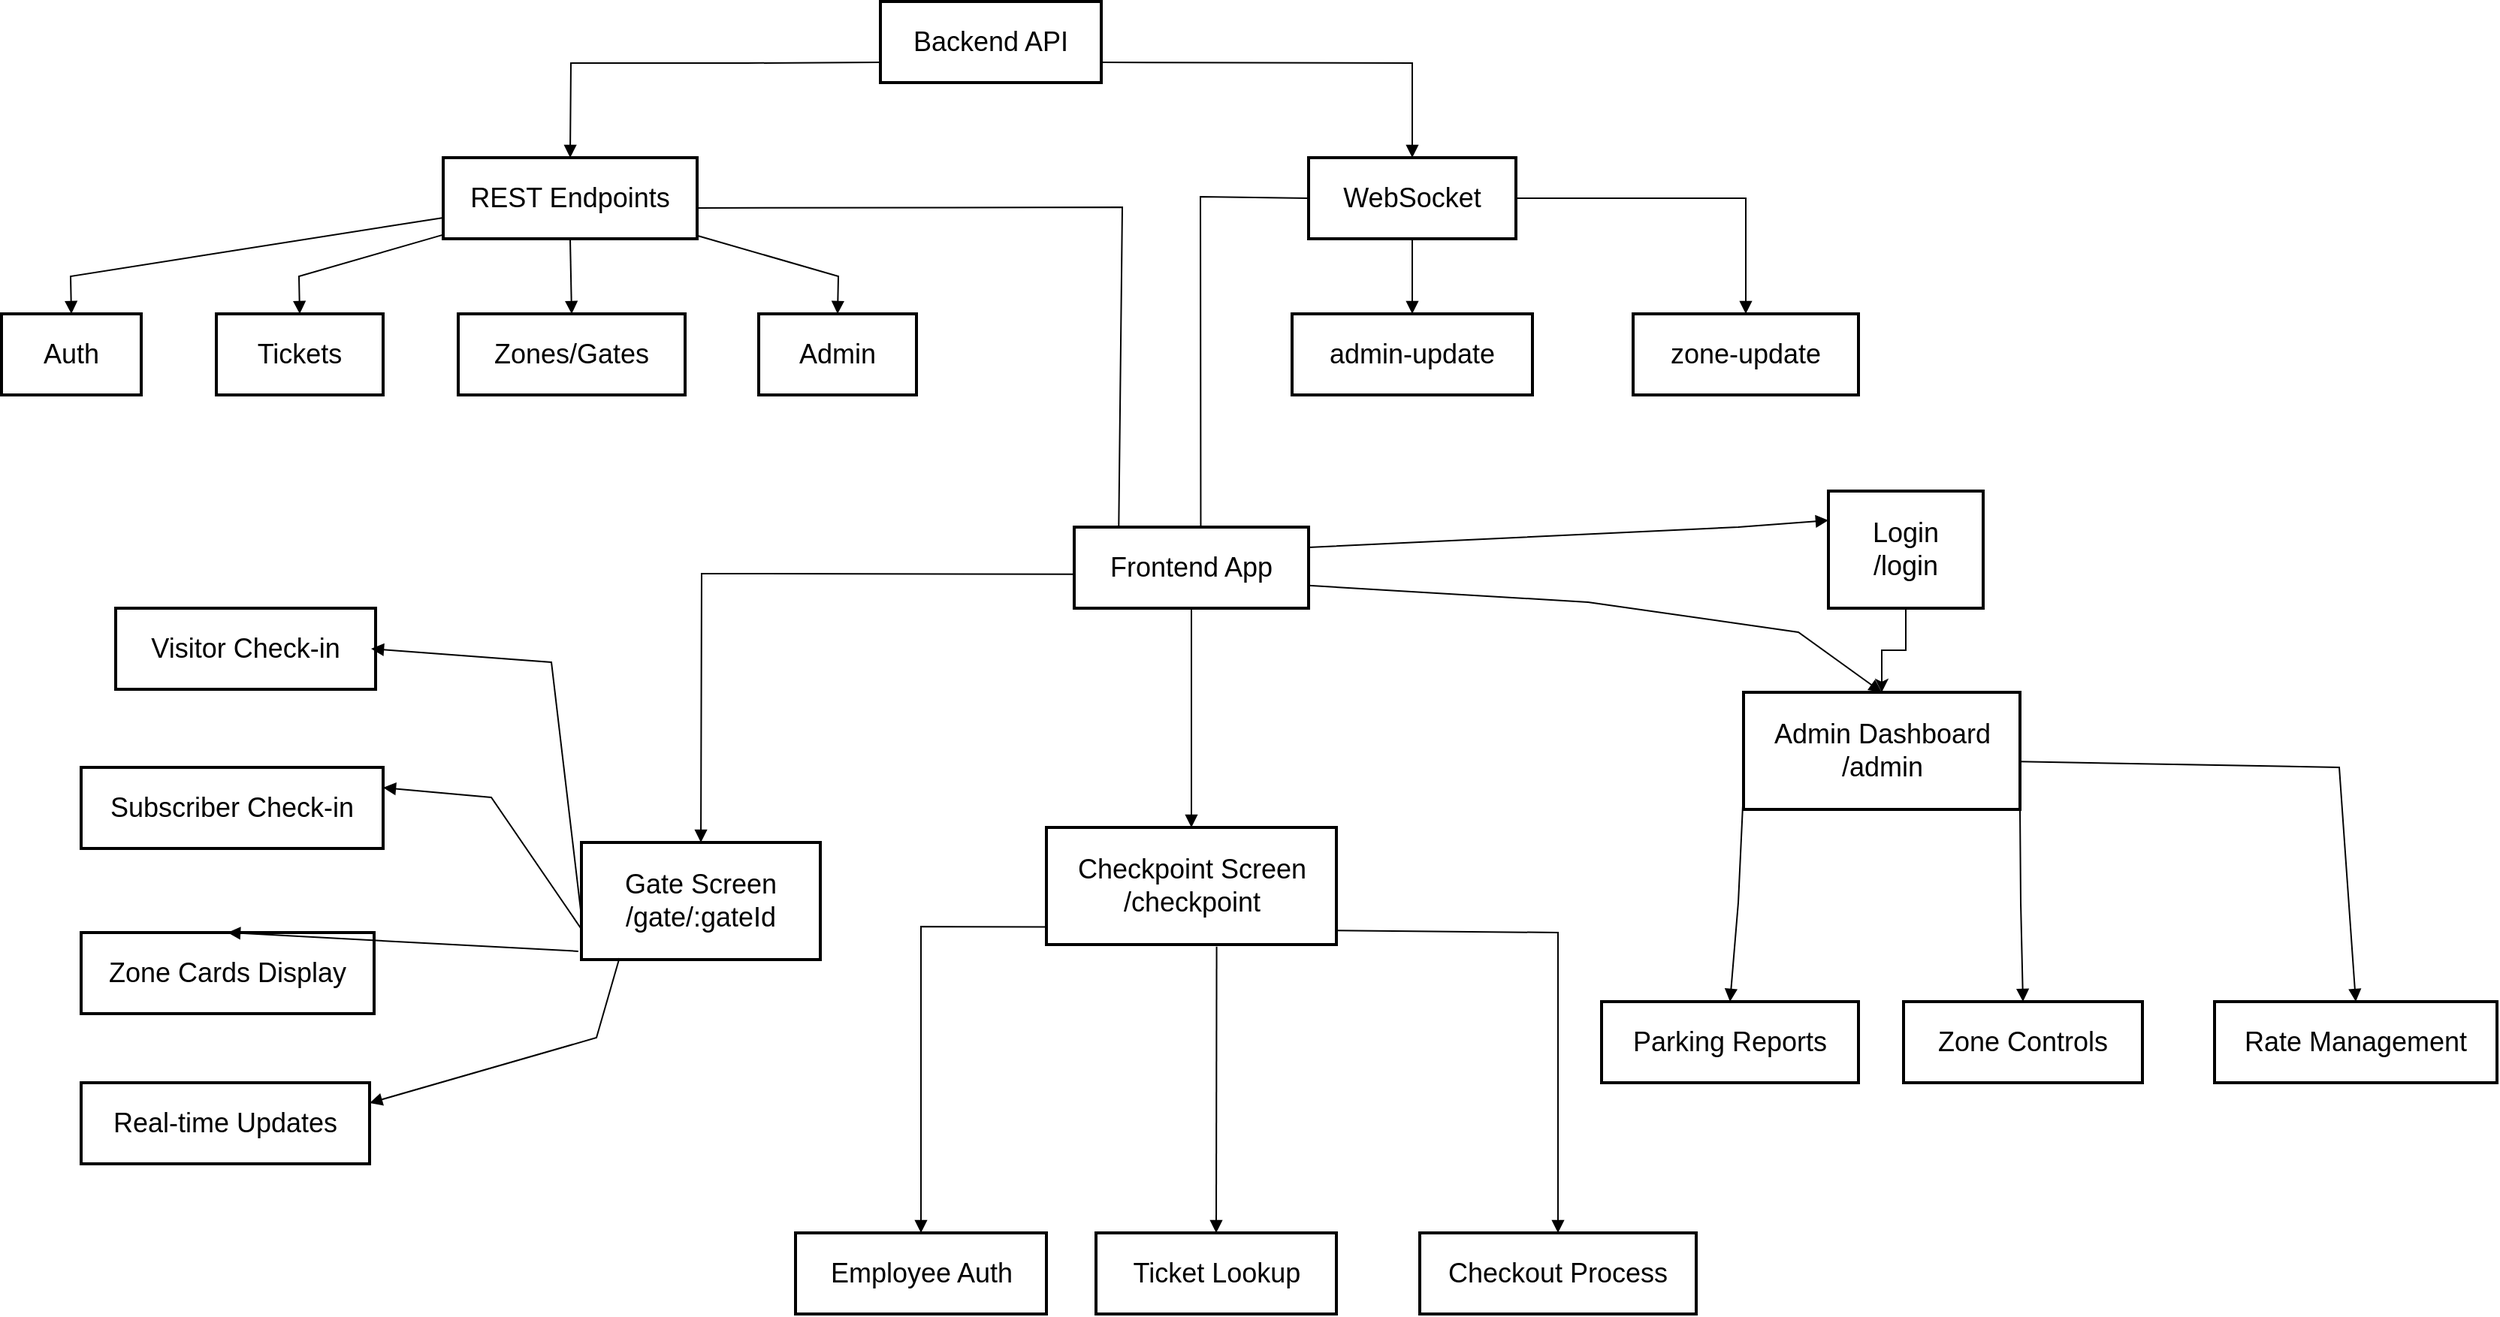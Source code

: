 <mxfile version="28.1.2">
  <diagram name="Page-1" id="aM0My2fxq8jUvOA95kN_">
    <mxGraphModel dx="1840" dy="1151" grid="1" gridSize="10" guides="1" tooltips="1" connect="1" arrows="1" fold="1" page="1" pageScale="1" pageWidth="850" pageHeight="1100" math="0" shadow="0">
      <root>
        <mxCell id="0" />
        <mxCell id="1" parent="0" />
        <mxCell id="R0n1W0U-JZu1ExLY4vOm-1" value="Backend API" style="whiteSpace=wrap;strokeWidth=2;fontSize=18;" vertex="1" parent="1">
          <mxGeometry x="1049" y="20" width="147" height="54" as="geometry" />
        </mxCell>
        <mxCell id="R0n1W0U-JZu1ExLY4vOm-2" value="REST Endpoints" style="whiteSpace=wrap;strokeWidth=2;fontSize=18;" vertex="1" parent="1">
          <mxGeometry x="758" y="124" width="169" height="54" as="geometry" />
        </mxCell>
        <mxCell id="R0n1W0U-JZu1ExLY4vOm-3" value="WebSocket" style="whiteSpace=wrap;strokeWidth=2;fontSize=18;" vertex="1" parent="1">
          <mxGeometry x="1334" y="124" width="138" height="54" as="geometry" />
        </mxCell>
        <mxCell id="R0n1W0U-JZu1ExLY4vOm-4" value="Auth" style="whiteSpace=wrap;strokeWidth=2;fontSize=18;" vertex="1" parent="1">
          <mxGeometry x="464" y="228" width="93" height="54" as="geometry" />
        </mxCell>
        <mxCell id="R0n1W0U-JZu1ExLY4vOm-5" value="Tickets" style="whiteSpace=wrap;strokeWidth=2;fontSize=18;" vertex="1" parent="1">
          <mxGeometry x="607" y="228" width="111" height="54" as="geometry" />
        </mxCell>
        <mxCell id="R0n1W0U-JZu1ExLY4vOm-6" value="Zones/Gates" style="whiteSpace=wrap;strokeWidth=2;fontSize=18;" vertex="1" parent="1">
          <mxGeometry x="768" y="228" width="151" height="54" as="geometry" />
        </mxCell>
        <mxCell id="R0n1W0U-JZu1ExLY4vOm-7" value="Admin" style="whiteSpace=wrap;strokeWidth=2;fontSize=18;" vertex="1" parent="1">
          <mxGeometry x="968" y="228" width="105" height="54" as="geometry" />
        </mxCell>
        <mxCell id="R0n1W0U-JZu1ExLY4vOm-8" value="zone-update" style="whiteSpace=wrap;strokeWidth=2;fontSize=18;" vertex="1" parent="1">
          <mxGeometry x="1550" y="228" width="150" height="54" as="geometry" />
        </mxCell>
        <mxCell id="R0n1W0U-JZu1ExLY4vOm-9" value="admin-update" style="whiteSpace=wrap;strokeWidth=2;fontSize=18;" vertex="1" parent="1">
          <mxGeometry x="1323" y="228" width="160" height="54" as="geometry" />
        </mxCell>
        <mxCell id="R0n1W0U-JZu1ExLY4vOm-10" value="Frontend App" style="whiteSpace=wrap;strokeWidth=2;fontSize=18;" vertex="1" parent="1">
          <mxGeometry x="1178" y="370" width="156" height="54" as="geometry" />
        </mxCell>
        <mxCell id="R0n1W0U-JZu1ExLY4vOm-11" value="Gate Screen&#xa;/gate/:gateId" style="whiteSpace=wrap;strokeWidth=2;fontSize=18;" vertex="1" parent="1">
          <mxGeometry x="850" y="580" width="159" height="78" as="geometry" />
        </mxCell>
        <mxCell id="R0n1W0U-JZu1ExLY4vOm-12" value="Checkpoint Screen&#xa;/checkpoint" style="whiteSpace=wrap;strokeWidth=2;fontSize=18;" vertex="1" parent="1">
          <mxGeometry x="1159.5" y="570" width="193" height="78" as="geometry" />
        </mxCell>
        <mxCell id="R0n1W0U-JZu1ExLY4vOm-13" value="Admin Dashboard&#xa;/admin" style="whiteSpace=wrap;strokeWidth=2;fontSize=18;" vertex="1" parent="1">
          <mxGeometry x="1623.5" y="480" width="184" height="78" as="geometry" />
        </mxCell>
        <mxCell id="R0n1W0U-JZu1ExLY4vOm-52" value="" style="edgeStyle=orthogonalEdgeStyle;rounded=0;orthogonalLoop=1;jettySize=auto;html=1;fontSize=18;" edge="1" parent="1" source="R0n1W0U-JZu1ExLY4vOm-14" target="R0n1W0U-JZu1ExLY4vOm-13">
          <mxGeometry relative="1" as="geometry" />
        </mxCell>
        <mxCell id="R0n1W0U-JZu1ExLY4vOm-14" value="Login&#xa;/login" style="whiteSpace=wrap;strokeWidth=2;fontSize=18;" vertex="1" parent="1">
          <mxGeometry x="1680" y="346" width="103" height="78" as="geometry" />
        </mxCell>
        <mxCell id="R0n1W0U-JZu1ExLY4vOm-15" value="Visitor Check-in" style="whiteSpace=wrap;strokeWidth=2;fontSize=18;" vertex="1" parent="1">
          <mxGeometry x="540" y="424" width="173" height="54" as="geometry" />
        </mxCell>
        <mxCell id="R0n1W0U-JZu1ExLY4vOm-16" value="Subscriber Check-in" style="whiteSpace=wrap;strokeWidth=2;fontSize=18;" vertex="1" parent="1">
          <mxGeometry x="517" y="530" width="201" height="54" as="geometry" />
        </mxCell>
        <mxCell id="R0n1W0U-JZu1ExLY4vOm-17" value="Zone Cards Display" style="whiteSpace=wrap;strokeWidth=2;fontSize=18;" vertex="1" parent="1">
          <mxGeometry x="517" y="640" width="195" height="54" as="geometry" />
        </mxCell>
        <mxCell id="R0n1W0U-JZu1ExLY4vOm-18" value="Real-time Updates" style="whiteSpace=wrap;strokeWidth=2;fontSize=18;" vertex="1" parent="1">
          <mxGeometry x="517" y="740" width="192" height="54" as="geometry" />
        </mxCell>
        <mxCell id="R0n1W0U-JZu1ExLY4vOm-19" value="Employee Auth" style="whiteSpace=wrap;strokeWidth=2;fontSize=18;" vertex="1" parent="1">
          <mxGeometry x="992.5" y="840" width="167" height="54" as="geometry" />
        </mxCell>
        <mxCell id="R0n1W0U-JZu1ExLY4vOm-20" value="Ticket Lookup" style="whiteSpace=wrap;strokeWidth=2;fontSize=18;" vertex="1" parent="1">
          <mxGeometry x="1192.5" y="840" width="160" height="54" as="geometry" />
        </mxCell>
        <mxCell id="R0n1W0U-JZu1ExLY4vOm-21" value="Checkout Process" style="whiteSpace=wrap;strokeWidth=2;fontSize=18;" vertex="1" parent="1">
          <mxGeometry x="1408" y="840" width="184" height="54" as="geometry" />
        </mxCell>
        <mxCell id="R0n1W0U-JZu1ExLY4vOm-22" value="Parking Reports" style="whiteSpace=wrap;strokeWidth=2;fontSize=18;" vertex="1" parent="1">
          <mxGeometry x="1529" y="686" width="171" height="54" as="geometry" />
        </mxCell>
        <mxCell id="R0n1W0U-JZu1ExLY4vOm-23" value="Zone Controls" style="whiteSpace=wrap;strokeWidth=2;fontSize=18;" vertex="1" parent="1">
          <mxGeometry x="1730" y="686" width="159" height="54" as="geometry" />
        </mxCell>
        <mxCell id="R0n1W0U-JZu1ExLY4vOm-24" value="Rate Management" style="whiteSpace=wrap;strokeWidth=2;fontSize=18;" vertex="1" parent="1">
          <mxGeometry x="1937" y="686" width="188" height="54" as="geometry" />
        </mxCell>
        <mxCell id="R0n1W0U-JZu1ExLY4vOm-25" value="" style="curved=0;startArrow=none;endArrow=block;exitX=0;exitY=0.75;entryX=0.5;entryY=0;rounded=0;fontSize=18;" edge="1" parent="1" source="R0n1W0U-JZu1ExLY4vOm-1" target="R0n1W0U-JZu1ExLY4vOm-2">
          <mxGeometry relative="1" as="geometry">
            <Array as="points">
              <mxPoint x="960" y="61" />
              <mxPoint x="843" y="61" />
            </Array>
          </mxGeometry>
        </mxCell>
        <mxCell id="R0n1W0U-JZu1ExLY4vOm-26" value="" style="curved=0;startArrow=none;endArrow=block;exitX=1;exitY=0.75;entryX=0.5;entryY=0;rounded=0;strokeColor=default;fontSize=18;" edge="1" parent="1" source="R0n1W0U-JZu1ExLY4vOm-1" target="R0n1W0U-JZu1ExLY4vOm-3">
          <mxGeometry relative="1" as="geometry">
            <Array as="points">
              <mxPoint x="1403" y="61" />
            </Array>
          </mxGeometry>
        </mxCell>
        <mxCell id="R0n1W0U-JZu1ExLY4vOm-27" value="" style="curved=0;startArrow=none;endArrow=block;exitX=0;exitY=0.74;entryX=0.5;entryY=0;rounded=0;fontSize=18;" edge="1" parent="1" source="R0n1W0U-JZu1ExLY4vOm-2" target="R0n1W0U-JZu1ExLY4vOm-4">
          <mxGeometry relative="1" as="geometry">
            <Array as="points">
              <mxPoint x="510" y="203" />
            </Array>
          </mxGeometry>
        </mxCell>
        <mxCell id="R0n1W0U-JZu1ExLY4vOm-28" value="" style="curved=0;startArrow=none;endArrow=block;exitX=0;exitY=0.95;entryX=0.5;entryY=0;rounded=0;fontSize=18;" edge="1" parent="1" source="R0n1W0U-JZu1ExLY4vOm-2" target="R0n1W0U-JZu1ExLY4vOm-5">
          <mxGeometry relative="1" as="geometry">
            <Array as="points">
              <mxPoint x="662" y="203" />
            </Array>
          </mxGeometry>
        </mxCell>
        <mxCell id="R0n1W0U-JZu1ExLY4vOm-29" value="" style="curved=0;startArrow=none;endArrow=block;exitX=0.5;exitY=1;entryX=0.5;entryY=0;rounded=0;fontSize=18;" edge="1" parent="1" source="R0n1W0U-JZu1ExLY4vOm-2" target="R0n1W0U-JZu1ExLY4vOm-6">
          <mxGeometry relative="1" as="geometry">
            <Array as="points" />
          </mxGeometry>
        </mxCell>
        <mxCell id="R0n1W0U-JZu1ExLY4vOm-30" value="" style="curved=0;startArrow=none;endArrow=block;exitX=1;exitY=0.96;entryX=0.5;entryY=0;rounded=0;fontSize=18;" edge="1" parent="1" source="R0n1W0U-JZu1ExLY4vOm-2" target="R0n1W0U-JZu1ExLY4vOm-7">
          <mxGeometry relative="1" as="geometry">
            <Array as="points">
              <mxPoint x="1021" y="203" />
            </Array>
          </mxGeometry>
        </mxCell>
        <mxCell id="R0n1W0U-JZu1ExLY4vOm-31" value="" style="curved=0;startArrow=none;endArrow=block;exitX=1;exitY=0.5;entryX=0.5;entryY=0;rounded=0;exitDx=0;exitDy=0;fontSize=18;" edge="1" parent="1" source="R0n1W0U-JZu1ExLY4vOm-3" target="R0n1W0U-JZu1ExLY4vOm-8">
          <mxGeometry relative="1" as="geometry">
            <Array as="points">
              <mxPoint x="1625" y="151" />
              <mxPoint x="1625" y="200" />
            </Array>
          </mxGeometry>
        </mxCell>
        <mxCell id="R0n1W0U-JZu1ExLY4vOm-32" value="" style="curved=1;startArrow=none;endArrow=block;exitX=0.5;exitY=1;entryX=0.5;entryY=0;rounded=0;fontSize=18;" edge="1" parent="1" source="R0n1W0U-JZu1ExLY4vOm-3" target="R0n1W0U-JZu1ExLY4vOm-9">
          <mxGeometry relative="1" as="geometry">
            <Array as="points" />
          </mxGeometry>
        </mxCell>
        <mxCell id="R0n1W0U-JZu1ExLY4vOm-33" value="" style="curved=0;startArrow=none;endArrow=block;exitX=0;exitY=0.58;entryX=0.5;entryY=0;rounded=0;fontSize=18;" edge="1" parent="1" source="R0n1W0U-JZu1ExLY4vOm-10" target="R0n1W0U-JZu1ExLY4vOm-11">
          <mxGeometry relative="1" as="geometry">
            <Array as="points">
              <mxPoint x="930" y="401" />
            </Array>
          </mxGeometry>
        </mxCell>
        <mxCell id="R0n1W0U-JZu1ExLY4vOm-34" value="" style="curved=0;startArrow=none;endArrow=block;exitX=0.5;exitY=1;entryX=0.5;entryY=0;rounded=0;exitDx=0;exitDy=0;fontSize=18;" edge="1" parent="1" source="R0n1W0U-JZu1ExLY4vOm-10" target="R0n1W0U-JZu1ExLY4vOm-12">
          <mxGeometry relative="1" as="geometry">
            <Array as="points" />
          </mxGeometry>
        </mxCell>
        <mxCell id="R0n1W0U-JZu1ExLY4vOm-35" value="" style="curved=0;startArrow=none;endArrow=block;exitX=1;exitY=0.72;entryX=0.5;entryY=0;rounded=0;fontSize=18;" edge="1" parent="1" source="R0n1W0U-JZu1ExLY4vOm-10" target="R0n1W0U-JZu1ExLY4vOm-13">
          <mxGeometry relative="1" as="geometry">
            <Array as="points">
              <mxPoint x="1520" y="420" />
              <mxPoint x="1660" y="440" />
            </Array>
          </mxGeometry>
        </mxCell>
        <mxCell id="R0n1W0U-JZu1ExLY4vOm-36" value="" style="curved=0;startArrow=none;endArrow=block;exitX=1;exitY=0.25;entryX=0;entryY=0.25;rounded=0;exitDx=0;exitDy=0;entryDx=0;entryDy=0;fontSize=18;" edge="1" parent="1" source="R0n1W0U-JZu1ExLY4vOm-10" target="R0n1W0U-JZu1ExLY4vOm-14">
          <mxGeometry relative="1" as="geometry">
            <Array as="points">
              <mxPoint x="1620" y="370" />
            </Array>
          </mxGeometry>
        </mxCell>
        <mxCell id="R0n1W0U-JZu1ExLY4vOm-37" value="" style="curved=0;startArrow=none;endArrow=block;exitX=0;exitY=0.63;rounded=0;fontSize=18;" edge="1" parent="1" source="R0n1W0U-JZu1ExLY4vOm-11">
          <mxGeometry relative="1" as="geometry">
            <Array as="points">
              <mxPoint x="830" y="460" />
            </Array>
            <mxPoint x="710" y="451" as="targetPoint" />
          </mxGeometry>
        </mxCell>
        <mxCell id="R0n1W0U-JZu1ExLY4vOm-38" value="" style="curved=0;startArrow=none;endArrow=block;exitX=0;exitY=0.74;entryX=1;entryY=0.25;rounded=0;entryDx=0;entryDy=0;fontSize=18;" edge="1" parent="1" source="R0n1W0U-JZu1ExLY4vOm-11" target="R0n1W0U-JZu1ExLY4vOm-16">
          <mxGeometry relative="1" as="geometry">
            <Array as="points">
              <mxPoint x="790" y="550" />
            </Array>
          </mxGeometry>
        </mxCell>
        <mxCell id="R0n1W0U-JZu1ExLY4vOm-39" value="" style="curved=0;startArrow=none;endArrow=block;exitX=-0.013;exitY=0.929;entryX=0.5;entryY=0;rounded=0;exitDx=0;exitDy=0;exitPerimeter=0;fontSize=18;" edge="1" parent="1" source="R0n1W0U-JZu1ExLY4vOm-11" target="R0n1W0U-JZu1ExLY4vOm-17">
          <mxGeometry relative="1" as="geometry">
            <Array as="points" />
          </mxGeometry>
        </mxCell>
        <mxCell id="R0n1W0U-JZu1ExLY4vOm-40" value="" style="curved=0;startArrow=none;endArrow=block;entryX=1;entryY=0.25;rounded=0;entryDx=0;entryDy=0;exitX=0.159;exitY=0.987;exitDx=0;exitDy=0;exitPerimeter=0;fontSize=18;" edge="1" parent="1" source="R0n1W0U-JZu1ExLY4vOm-11" target="R0n1W0U-JZu1ExLY4vOm-18">
          <mxGeometry relative="1" as="geometry">
            <Array as="points">
              <mxPoint x="860" y="710" />
            </Array>
            <mxPoint x="890" y="660" as="sourcePoint" />
          </mxGeometry>
        </mxCell>
        <mxCell id="R0n1W0U-JZu1ExLY4vOm-41" value="" style="curved=0;startArrow=none;endArrow=block;exitX=0;exitY=0.85;entryX=0.5;entryY=0;rounded=0;fontSize=18;" edge="1" parent="1" source="R0n1W0U-JZu1ExLY4vOm-12" target="R0n1W0U-JZu1ExLY4vOm-19">
          <mxGeometry relative="1" as="geometry">
            <Array as="points">
              <mxPoint x="1076" y="636" />
            </Array>
          </mxGeometry>
        </mxCell>
        <mxCell id="R0n1W0U-JZu1ExLY4vOm-42" value="" style="curved=0;startArrow=none;endArrow=block;exitX=0.587;exitY=1.018;entryX=0.5;entryY=0;rounded=0;exitDx=0;exitDy=0;exitPerimeter=0;fontSize=18;" edge="1" parent="1" source="R0n1W0U-JZu1ExLY4vOm-12" target="R0n1W0U-JZu1ExLY4vOm-20">
          <mxGeometry relative="1" as="geometry">
            <Array as="points" />
          </mxGeometry>
        </mxCell>
        <mxCell id="R0n1W0U-JZu1ExLY4vOm-43" value="" style="curved=0;startArrow=none;endArrow=block;exitX=1;exitY=0.88;entryX=0.5;entryY=0;rounded=0;fontSize=18;" edge="1" parent="1" source="R0n1W0U-JZu1ExLY4vOm-12" target="R0n1W0U-JZu1ExLY4vOm-21">
          <mxGeometry relative="1" as="geometry">
            <Array as="points">
              <mxPoint x="1500" y="640" />
            </Array>
          </mxGeometry>
        </mxCell>
        <mxCell id="R0n1W0U-JZu1ExLY4vOm-44" value="" style="curved=0;startArrow=none;endArrow=block;exitX=0;exitY=0.83;entryX=0.5;entryY=0;rounded=0;entryDx=0;entryDy=0;fontSize=18;" edge="1" parent="1" source="R0n1W0U-JZu1ExLY4vOm-13" target="R0n1W0U-JZu1ExLY4vOm-22">
          <mxGeometry relative="1" as="geometry">
            <Array as="points">
              <mxPoint x="1620" y="620" />
            </Array>
          </mxGeometry>
        </mxCell>
        <mxCell id="R0n1W0U-JZu1ExLY4vOm-45" value="" style="curved=0;startArrow=none;endArrow=block;exitX=1;exitY=1;entryX=0.5;entryY=0;rounded=0;exitDx=0;exitDy=0;fontSize=18;" edge="1" parent="1" source="R0n1W0U-JZu1ExLY4vOm-13" target="R0n1W0U-JZu1ExLY4vOm-23">
          <mxGeometry relative="1" as="geometry">
            <Array as="points">
              <mxPoint x="1808" y="620" />
            </Array>
          </mxGeometry>
        </mxCell>
        <mxCell id="R0n1W0U-JZu1ExLY4vOm-46" value="" style="curved=0;startArrow=none;endArrow=block;exitX=0.998;exitY=0.591;entryX=0.5;entryY=0;rounded=0;exitDx=0;exitDy=0;exitPerimeter=0;fontSize=18;" edge="1" parent="1" source="R0n1W0U-JZu1ExLY4vOm-13" target="R0n1W0U-JZu1ExLY4vOm-24">
          <mxGeometry relative="1" as="geometry">
            <Array as="points">
              <mxPoint x="2020" y="530" />
            </Array>
          </mxGeometry>
        </mxCell>
        <mxCell id="R0n1W0U-JZu1ExLY4vOm-47" value="" style="curved=0;startArrow=none;endArrow=none;exitX=1;exitY=0.62;entryX=0.19;entryY=0;rounded=0;fontSize=18;" edge="1" parent="1" source="R0n1W0U-JZu1ExLY4vOm-2" target="R0n1W0U-JZu1ExLY4vOm-10">
          <mxGeometry relative="1" as="geometry">
            <Array as="points">
              <mxPoint x="1210" y="157" />
            </Array>
          </mxGeometry>
        </mxCell>
        <mxCell id="R0n1W0U-JZu1ExLY4vOm-48" value="" style="curved=0;startArrow=none;endArrow=none;exitX=0;exitY=0.5;entryX=0.54;entryY=0;rounded=0;exitDx=0;exitDy=0;fontSize=18;" edge="1" parent="1" source="R0n1W0U-JZu1ExLY4vOm-3" target="R0n1W0U-JZu1ExLY4vOm-10">
          <mxGeometry relative="1" as="geometry">
            <Array as="points">
              <mxPoint x="1262" y="150" />
            </Array>
          </mxGeometry>
        </mxCell>
      </root>
    </mxGraphModel>
  </diagram>
</mxfile>
